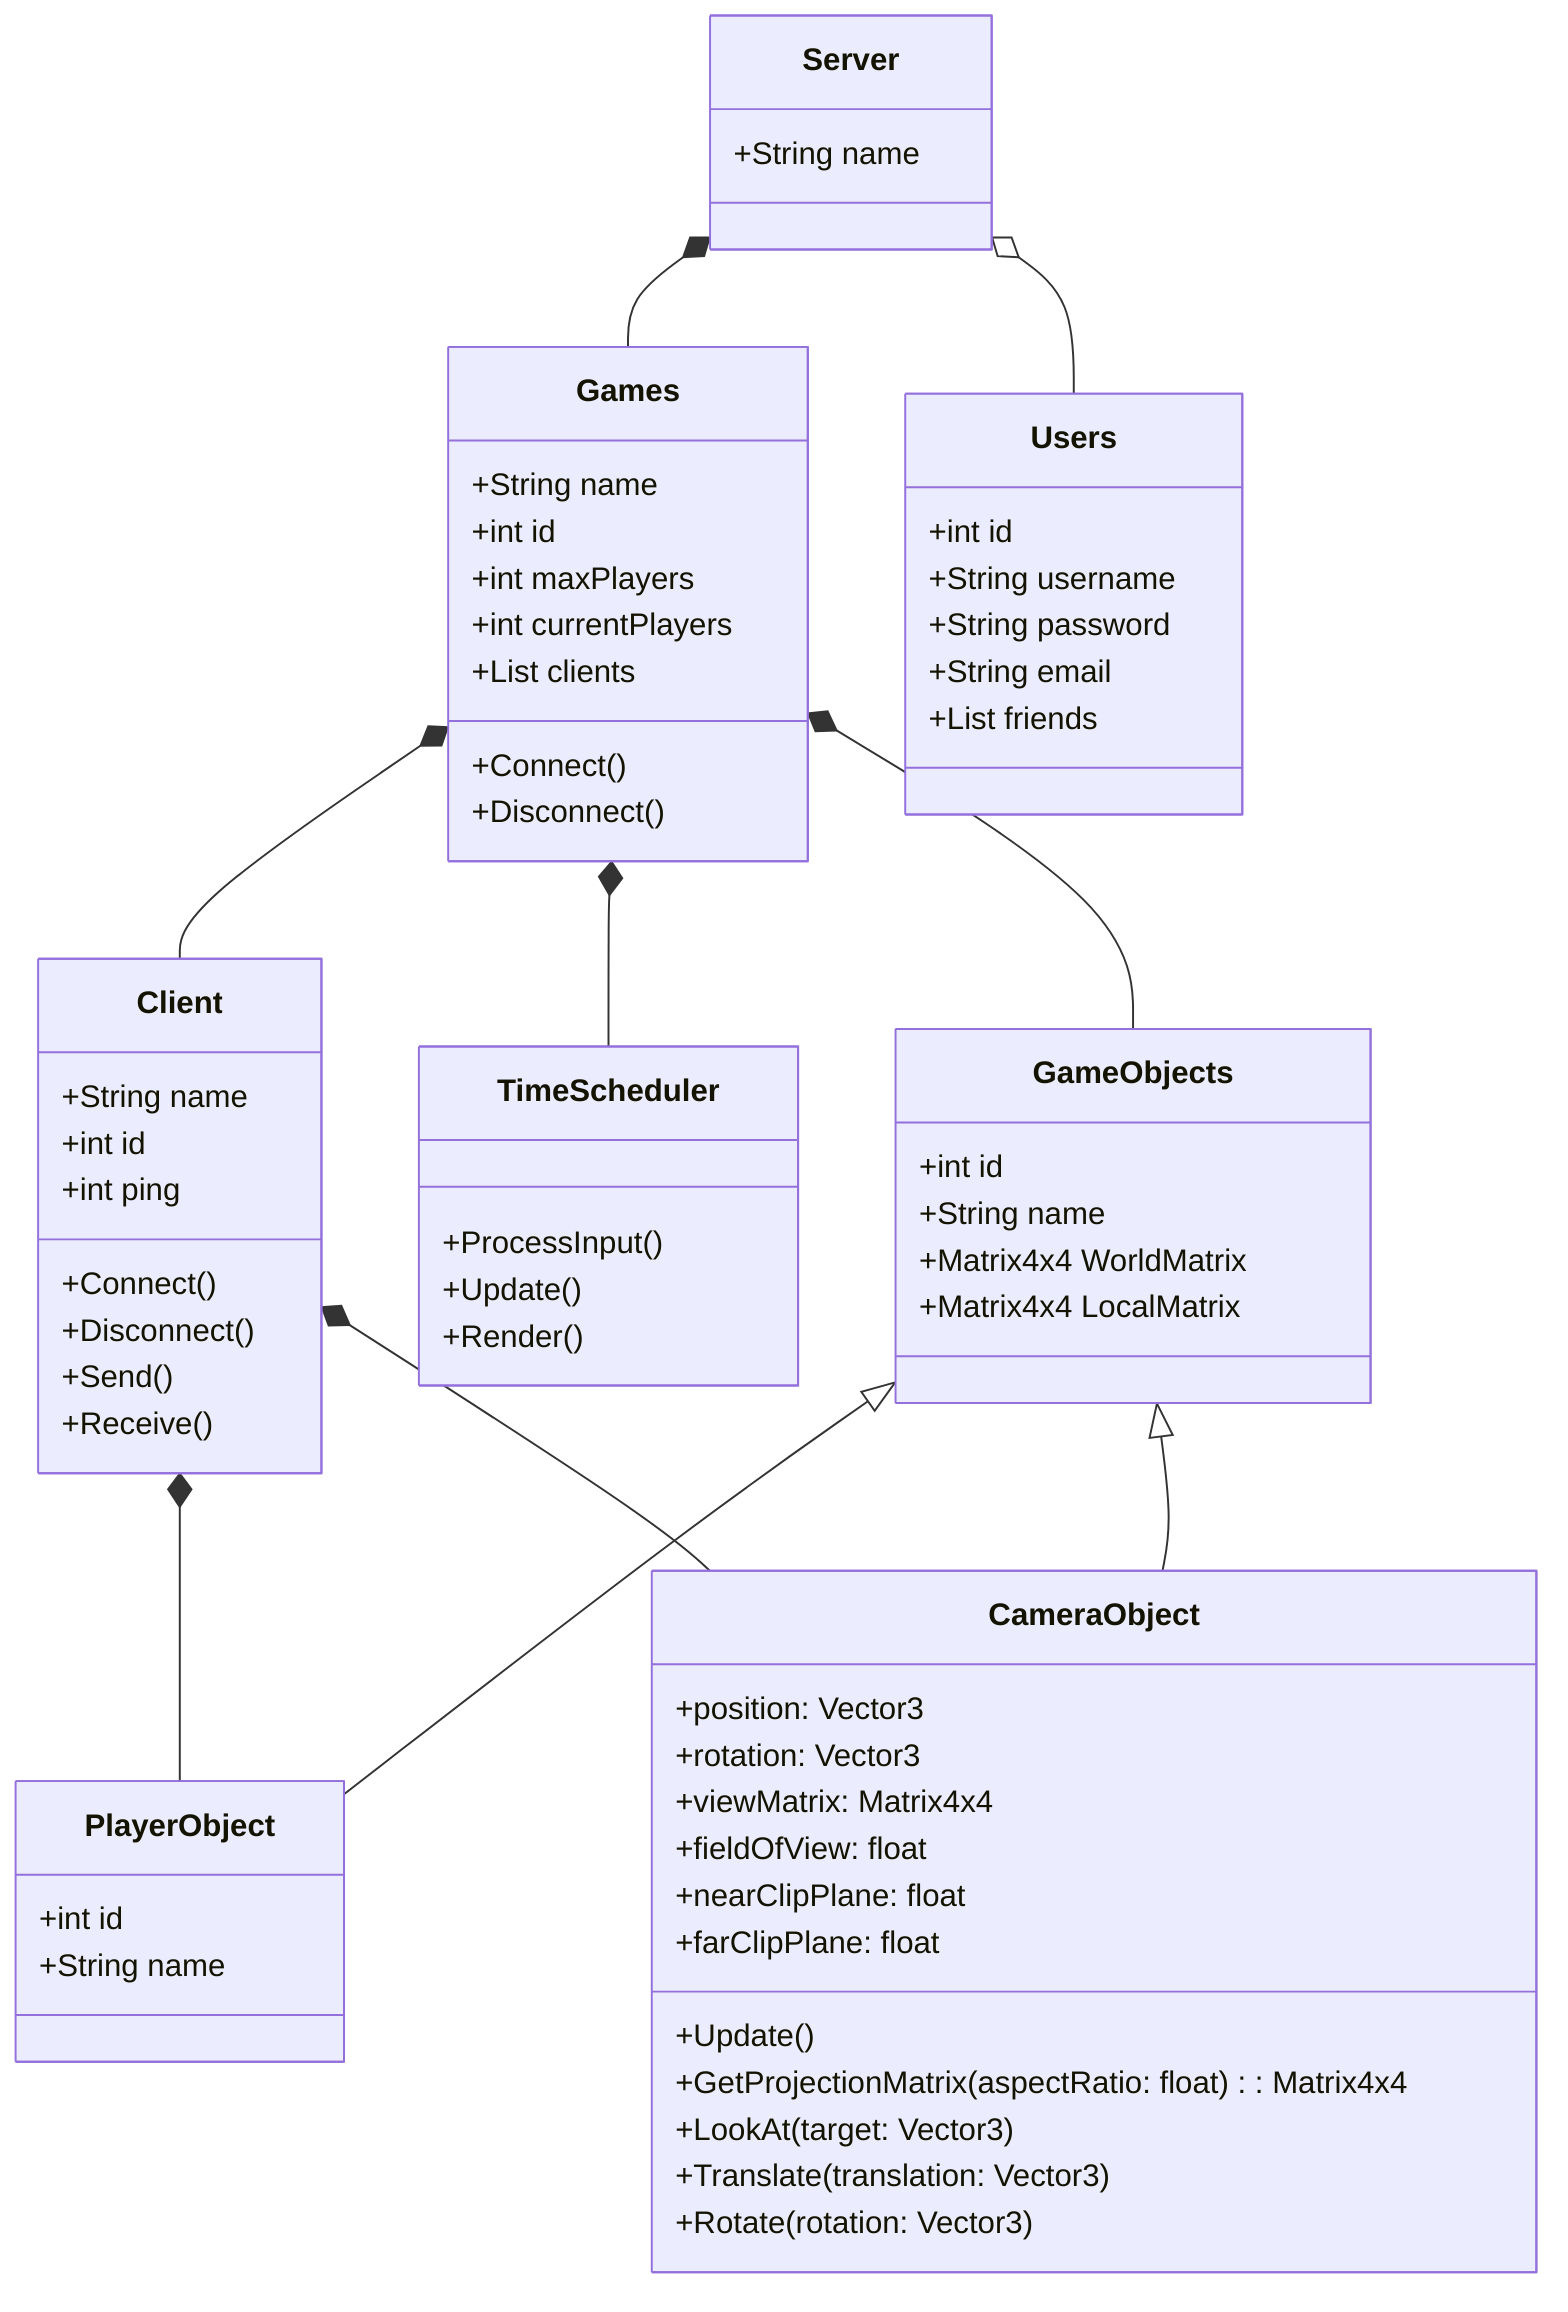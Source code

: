 classDiagram
    GameObjects <|-- PlayerObject
    Games *-- Client
    Server *-- Games
    Games *-- TimeScheduler
    Client *-- PlayerObject
    Games *-- GameObjects
    Client *-- CameraObject
    GameObjects <|-- CameraObject
    Server o-- Users
    class Server{
        +String name
    }
    class Users{
        +int id
        +String username
        +String password
        +String email
        +List<Friends> friends
    }
    class CameraObject {
        +position: Vector3
        +rotation: Vector3
        +viewMatrix: Matrix4x4
        +fieldOfView: float
        +nearClipPlane: float
        +farClipPlane: float
        +Update()
        +GetProjectionMatrix(aspectRatio: float): Matrix4x4
        +LookAt(target: Vector3)
        +Translate(translation: Vector3)
        +Rotate(rotation: Vector3)
}
    class Games{
        +String name
        +int id
        +int maxPlayers
        +int currentPlayers
        +List<Client> clients
        +Connect()
        +Disconnect()
    }
    class Client{
        +String name
        +int id
        +int ping
        +Connect()
        +Disconnect()
        +Send()
        +Receive()
    }
    class TimeScheduler{
        +ProcessInput()
        +Update()
        +Render()
    }
    class GameObjects{
        +int id
        +String name
        +Matrix4x4 WorldMatrix
        +Matrix4x4 LocalMatrix
    }
    class PlayerObject{
        +int id
        +String name
    }